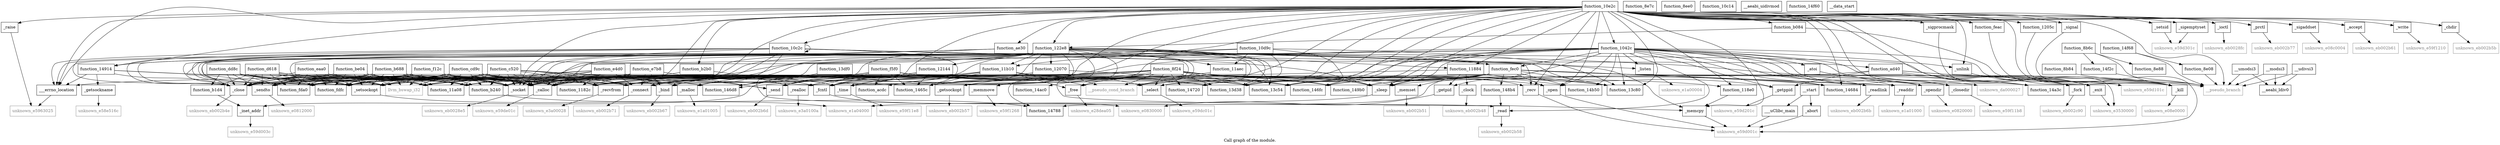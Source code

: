 digraph "Call graph of the module." {
  label="Call graph of the module.";
  node [shape=record];

  Node__sendto [label="{_sendto}"];
  Node_function_b2b0 [label="{function_b2b0}"];
  Node__realloc [label="{_realloc}"];
  Node__listen [label="{_listen}"];
  Node_function_11884 [label="{function_11884}"];
  Node_function_feac [label="{function_feac}"];
  Node_function_b688 [label="{function_b688}"];
  Node_function_10e2c [label="{function_10e2c}"];
  Node__getsockname [label="{_getsockname}"];
  Node_function_f5f0 [label="{function_f5f0}"];
  Node_function_ad40 [label="{function_ad40}"];
  Node__fork [label="{_fork}"];
  Node____uClibc_main [label="{___uClibc_main}"];
  Node__memset [label="{_memset}"];
  Node_function_be04 [label="{function_be04}"];
  Node_function_8e08 [label="{function_8e08}"];
  Node_function_8e7c [label="{function_8e7c}"];
  Node_function_c520 [label="{function_c520}"];
  Node_function_1182c [label="{function_1182c}"];
  Node_function_fda0 [label="{function_fda0}"];
  Node_function_ae30 [label="{function_ae30}"];
  Node__getppid [label="{_getppid}"];
  Node_function_fec0 [label="{function_fec0}"];
  Node__sigprocmask [label="{_sigprocmask}"];
  Node_function_acdc [label="{function_acdc}"];
  Node_function_cd9c [label="{function_cd9c}"];
  Node_function_8e88 [label="{function_8e88}"];
  Node_function_fdfc [label="{function_fdfc}"];
  Node_function_b084 [label="{function_b084}"];
  Node_function_d618 [label="{function_d618}"];
  Node__time [label="{_time}"];
  Node__opendir [label="{_opendir}"];
  Node_function_dd8c [label="{function_dd8c}"];
  Node_function_8ee0 [label="{function_8ee0}"];
  Node__getsockopt [label="{_getsockopt}"];
  Node____errno_location [label="{___errno_location}"];
  Node__exit [label="{_exit}"];
  Node_function_e4d0 [label="{function_e4d0}"];
  Node__atoi [label="{_atoi}"];
  Node__open [label="{_open}"];
  Node_function_b1d4 [label="{function_b1d4}"];
  Node_function_1042c [label="{function_1042c}"];
  Node__clock [label="{_clock}"];
  Node__setsid [label="{_setsid}"];
  Node___start [label="{__start}"];
  Node__closedir [label="{_closedir}"];
  Node__fcntl [label="{_fcntl}"];
  Node_function_e7b8 [label="{function_e7b8}"];
  Node_function_10c14 [label="{function_10c14}"];
  Node__close [label="{_close}"];
  Node_function_eaa0 [label="{function_eaa0}"];
  Node_function_8f24 [label="{function_8f24}"];
  Node__raise [label="{_raise}"];
  Node_function_10c2c [label="{function_10c2c}"];
  Node_function_118e0 [label="{function_118e0}"];
  Node_function_f12c [label="{function_f12c}"];
  Node_function_b240 [label="{function_b240}"];
  Node_function_10d9c [label="{function_10d9c}"];
  Node__free [label="{_free}"];
  Node_function_1205c [label="{function_1205c}"];
  Node_function_12070 [label="{function_12070}"];
  Node_function_12144 [label="{function_12144}"];
  Node_function_122e8 [label="{function_122e8}"];
  Node_function_13c54 [label="{function_13c54}"];
  Node_function_146d8 [label="{function_146d8}"];
  Node_function_146fc [label="{function_146fc}"];
  Node_function_14720 [label="{function_14720}"];
  Node_function_14788 [label="{function_14788}"];
  Node_function_148b4 [label="{function_148b4}"];
  Node_function_14914 [label="{function_14914}"];
  Node_function_149b0 [label="{function_149b0}"];
  Node_function_14a3c [label="{function_14a3c}"];
  Node_function_14ac0 [label="{function_14ac0}"];
  Node_unknown_e59dc01c [color="gray50", fontcolor="gray50", label="{unknown_e59dc01c}"];
  Node_unknown_e1a01000 [color="gray50", fontcolor="gray50", label="{unknown_e1a01000}"];
  Node_unknown_e08c0004 [color="gray50", fontcolor="gray50", label="{unknown_e08c0004}"];
  Node_unknown_eb002b6d [color="gray50", fontcolor="gray50", label="{unknown_eb002b6d}"];
  Node_unknown_eb002b61 [color="gray50", fontcolor="gray50", label="{unknown_eb002b61}"];
  Node_unknown_e59de01c [color="gray50", fontcolor="gray50", label="{unknown_e59de01c}"];
  Node_unknown_e59f1210 [color="gray50", fontcolor="gray50", label="{unknown_e59f1210}"];
  Node_unknown_e08e0000 [color="gray50", fontcolor="gray50", label="{unknown_e08e0000}"];
  Node_unknown_eb002b67 [color="gray50", fontcolor="gray50", label="{unknown_eb002b67}"];
  Node_unknown_e59d003c [color="gray50", fontcolor="gray50", label="{unknown_e59d003c}"];
  Node_unknown_eb002b5b [color="gray50", fontcolor="gray50", label="{unknown_eb002b5b}"];
  Node_unknown_eb002b58 [color="gray50", fontcolor="gray50", label="{unknown_eb002b58}"];
  Node_unknown_e59d101c [color="gray50", fontcolor="gray50", label="{unknown_e59d101c}"];
  Node_unknown_e0812000 [color="gray50", fontcolor="gray50", label="{unknown_e0812000}"];
  Node_unknown_e3a0100a [color="gray50", fontcolor="gray50", label="{unknown_e3a0100a}"];
  Node_unknown_e1a00004 [color="gray50", fontcolor="gray50", label="{unknown_e1a00004}"];
  Node_unknown_eb002c90 [color="gray50", fontcolor="gray50", label="{unknown_eb002c90}"];
  Node_unknown_eb002b51 [color="gray50", fontcolor="gray50", label="{unknown_eb002b51}"];
  Node_unknown_e59d201c [color="gray50", fontcolor="gray50", label="{unknown_e59d201c}"];
  Node_unknown_e59f11e8 [color="gray50", fontcolor="gray50", label="{unknown_e59f11e8}"];
  Node_unknown_e0820000 [color="gray50", fontcolor="gray50", label="{unknown_e0820000}"];
  Node_unknown_eb002b57 [color="gray50", fontcolor="gray50", label="{unknown_eb002b57}"];
  Node_unknown_e5963025 [color="gray50", fontcolor="gray50", label="{unknown_e5963025}"];
  Node_unknown_e3530000 [color="gray50", fontcolor="gray50", label="{unknown_e3530000}"];
  Node_unknown_da000027 [color="gray50", fontcolor="gray50", label="{unknown_da000027}"];
  Node_unknown_eb002b48 [color="gray50", fontcolor="gray50", label="{unknown_eb002b48}"];
  Node_unknown_e59f11b8 [color="gray50", fontcolor="gray50", label="{unknown_e59f11b8}"];
  Node_unknown_eb002b4e [color="gray50", fontcolor="gray50", label="{unknown_eb002b4e}"];
  Node_unknown_e28dea05 [color="gray50", fontcolor="gray50", label="{unknown_e28dea05}"];
  Node_unknown_e58e516c [color="gray50", fontcolor="gray50", label="{unknown_e58e516c}"];
  Node_llvm_bswap_i32 [color="gray50", fontcolor="gray50", label="{llvm_bswap_i32}"];
  Node_function_14b50 [label="{function_14b50}"];
  Node___udivsi3 [label="{__udivsi3}"];
  Node___aeabi_uidivmod [label="{__aeabi_uidivmod}"];
  Node___umodsi3 [label="{__umodsi3}"];
  Node___modsi3 [label="{__modsi3}"];
  Node___aeabi_ldiv0 [label="{__aeabi_ldiv0}"];
  Node_function_14f2c [label="{function_14f2c}"];
  Node_function_14f60 [label="{function_14f60}"];
  Node_function_14f68 [label="{function_14f68}"];
  Node___data_start [label="{__data_start}"];
  Node_unknown_e59d001c [color="gray50", fontcolor="gray50", label="{unknown_e59d001c}"];
  Node_unknown_eb0028fc [color="gray50", fontcolor="gray50", label="{unknown_eb0028fc}"];
  Node_unknown_eb002b71 [color="gray50", fontcolor="gray50", label="{unknown_eb002b71}"];
  Node_unknown_e59d301c [color="gray50", fontcolor="gray50", label="{unknown_e59d301c}"];
  Node_unknown_e59f1268 [color="gray50", fontcolor="gray50", label="{unknown_e59f1268}"];
  Node_unknown_eb002b6b [color="gray50", fontcolor="gray50", label="{unknown_eb002b6b}"];
  Node_unknown_e1a01005 [color="gray50", fontcolor="gray50", label="{unknown_e1a01005}"];
  Node_unknown_e1a04000 [color="gray50", fontcolor="gray50", label="{unknown_e1a04000}"];
  Node_unknown_e3a00028 [color="gray50", fontcolor="gray50", label="{unknown_e3a00028}"];
  Node_unknown_eb0028e5 [color="gray50", fontcolor="gray50", label="{unknown_eb0028e5}"];
  Node_function_13c80 [label="{function_13c80}"];
  Node_function_13d38 [label="{function_13d38}"];
  Node_function_13df0 [label="{function_13df0}"];
  Node_function_1465c [label="{function_1465c}"];
  Node_function_14684 [label="{function_14684}"];
  Node_unknown_e0830000 [color="gray50", fontcolor="gray50", label="{unknown_e0830000}"];
  Node_unknown_eb002b77 [color="gray50", fontcolor="gray50", label="{unknown_eb002b77}"];
  Node_function_11a08 [label="{function_11a08}"];
  Node_function_11aec [label="{function_11aec}"];
  Node_function_11b10 [label="{function_11b10}"];
  Node___pseudo_branch [color="gray50", fontcolor="gray50", label="{__pseudo_branch}"];
  Node___pseudo_cond_branch [color="gray50", fontcolor="gray50", label="{__pseudo_cond_branch}"];
  Node_function_8b6c [label="{function_8b6c}"];
  Node_function_8b84 [label="{function_8b84}"];
  Node__ioctl [label="{_ioctl}"];
  Node__recv [label="{_recv}"];
  Node__connect [label="{_connect}"];
  Node__sigemptyset [label="{_sigemptyset}"];
  Node__memmove [label="{_memmove}"];
  Node__getpid [label="{_getpid}"];
  Node__prctl [label="{_prctl}"];
  Node__memcpy [label="{_memcpy}"];
  Node__readlink [label="{_readlink}"];
  Node__malloc [label="{_malloc}"];
  Node__sleep [label="{_sleep}"];
  Node__recvfrom [label="{_recvfrom}"];
  Node__socket [label="{_socket}"];
  Node__select [label="{_select}"];
  Node__readdir [label="{_readdir}"];
  Node__sigaddset [label="{_sigaddset}"];
  Node__send [label="{_send}"];
  Node__abort [label="{_abort}"];
  Node__accept [label="{_accept}"];
  Node__calloc [label="{_calloc}"];
  Node__write [label="{_write}"];
  Node__kill [label="{_kill}"];
  Node__bind [label="{_bind}"];
  Node__inet_addr [label="{_inet_addr}"];
  Node__chdir [label="{_chdir}"];
  Node__setsockopt [label="{_setsockopt}"];
  Node__signal [label="{_signal}"];
  Node__read [label="{_read}"];
  Node__unlink [label="{_unlink}"];
  Node__sendto -> Node_unknown_e0812000;
  Node_function_b2b0 -> Node__realloc;
  Node_function_b2b0 -> Node__calloc;
  Node__realloc -> Node_unknown_e3a0100a;
  Node__listen -> Node_unknown_e1a00004;
  Node_function_11884 -> Node__getppid;
  Node_function_11884 -> Node__time;
  Node_function_11884 -> Node__clock;
  Node_function_11884 -> Node__getpid;
  Node_function_feac -> Node__kill;
  Node_function_b688 -> Node__sendto;
  Node_function_b688 -> Node_function_1182c;
  Node_function_b688 -> Node_function_fda0;
  Node_function_b688 -> Node_function_fdfc;
  Node_function_b688 -> Node__close;
  Node_function_b688 -> Node_function_b240;
  Node_function_b688 -> Node_function_146d8;
  Node_function_b688 -> Node_llvm_bswap_i32;
  Node_function_b688 -> Node_function_11a08;
  Node_function_b688 -> Node__socket;
  Node_function_b688 -> Node__calloc;
  Node_function_b688 -> Node__setsockopt;
  Node_function_10e2c -> Node_function_b2b0;
  Node_function_10e2c -> Node_function_11884;
  Node_function_10e2c -> Node_function_feac;
  Node_function_10e2c -> Node__fork;
  Node_function_10e2c -> Node_function_1182c;
  Node_function_10e2c -> Node_function_ae30;
  Node_function_10e2c -> Node__sigprocmask;
  Node_function_10e2c -> Node_function_b084;
  Node_function_10e2c -> Node__getsockopt;
  Node_function_10e2c -> Node____errno_location;
  Node_function_10e2c -> Node__exit;
  Node_function_10e2c -> Node__open;
  Node_function_10e2c -> Node_function_1042c;
  Node_function_10e2c -> Node__setsid;
  Node_function_10e2c -> Node__fcntl;
  Node_function_10e2c -> Node__close;
  Node_function_10e2c -> Node__raise;
  Node_function_10e2c -> Node_function_10c2c;
  Node_function_10e2c -> Node_function_118e0;
  Node_function_10e2c -> Node_function_1205c;
  Node_function_10e2c -> Node_function_122e8;
  Node_function_10e2c -> Node_function_13c54;
  Node_function_10e2c -> Node_function_146fc;
  Node_function_10e2c -> Node_function_14914;
  Node_function_10e2c -> Node_function_14a3c;
  Node_function_10e2c -> Node_function_13c80;
  Node_function_10e2c -> Node_function_13d38;
  Node_function_10e2c -> Node_function_1465c;
  Node_function_10e2c -> Node_function_14684;
  Node_function_10e2c -> Node___pseudo_branch;
  Node_function_10e2c -> Node___pseudo_cond_branch;
  Node_function_10e2c -> Node__ioctl;
  Node_function_10e2c -> Node__recv;
  Node_function_10e2c -> Node__connect;
  Node_function_10e2c -> Node__sigemptyset;
  Node_function_10e2c -> Node__prctl;
  Node_function_10e2c -> Node__memcpy;
  Node_function_10e2c -> Node__sleep;
  Node_function_10e2c -> Node__socket;
  Node_function_10e2c -> Node__select;
  Node_function_10e2c -> Node__sigaddset;
  Node_function_10e2c -> Node__send;
  Node_function_10e2c -> Node__accept;
  Node_function_10e2c -> Node__write;
  Node_function_10e2c -> Node__kill;
  Node_function_10e2c -> Node__chdir;
  Node_function_10e2c -> Node__signal;
  Node_function_10e2c -> Node__unlink;
  Node__getsockname -> Node_unknown_e58e516c;
  Node_function_f5f0 -> Node__sendto;
  Node_function_f5f0 -> Node_function_1182c;
  Node_function_f5f0 -> Node_function_fda0;
  Node_function_f5f0 -> Node_function_acdc;
  Node_function_f5f0 -> Node_function_fdfc;
  Node_function_f5f0 -> Node__open;
  Node_function_f5f0 -> Node__close;
  Node_function_f5f0 -> Node_function_118e0;
  Node_function_f5f0 -> Node_function_b240;
  Node_function_f5f0 -> Node_function_13c54;
  Node_function_f5f0 -> Node_function_146d8;
  Node_function_f5f0 -> Node_function_149b0;
  Node_function_f5f0 -> Node_function_13c80;
  Node_function_f5f0 -> Node_function_13d38;
  Node_function_f5f0 -> Node_function_1465c;
  Node_function_f5f0 -> Node__socket;
  Node_function_f5f0 -> Node__calloc;
  Node_function_f5f0 -> Node__inet_addr;
  Node_function_f5f0 -> Node__setsockopt;
  Node_function_f5f0 -> Node__read;
  Node_function_ad40 -> Node__fork;
  Node_function_ad40 -> Node__getppid;
  Node_function_ad40 -> Node__exit;
  Node_function_ad40 -> Node___pseudo_branch;
  Node_function_ad40 -> Node__sleep;
  Node_function_ad40 -> Node__kill;
  Node__fork -> Node_unknown_eb002c90;
  Node____uClibc_main -> Node_unknown_e59d001c;
  Node__memset -> Node_unknown_eb002b51;
  Node_function_be04 -> Node__sendto;
  Node_function_be04 -> Node_function_1182c;
  Node_function_be04 -> Node_function_fda0;
  Node_function_be04 -> Node_function_fdfc;
  Node_function_be04 -> Node__close;
  Node_function_be04 -> Node_function_b240;
  Node_function_be04 -> Node_llvm_bswap_i32;
  Node_function_be04 -> Node_function_11a08;
  Node_function_be04 -> Node__socket;
  Node_function_be04 -> Node__calloc;
  Node_function_be04 -> Node__setsockopt;
  Node_function_8e08 -> Node___pseudo_branch;
  Node_function_c520 -> Node__sendto;
  Node_function_c520 -> Node_function_1182c;
  Node_function_c520 -> Node_function_fda0;
  Node_function_c520 -> Node_function_fdfc;
  Node_function_c520 -> Node__time;
  Node_function_c520 -> Node__fcntl;
  Node_function_c520 -> Node__close;
  Node_function_c520 -> Node_function_b240;
  Node_function_c520 -> Node_llvm_bswap_i32;
  Node_function_c520 -> Node_function_11a08;
  Node_function_c520 -> Node__connect;
  Node_function_c520 -> Node__malloc;
  Node_function_c520 -> Node__recvfrom;
  Node_function_c520 -> Node__socket;
  Node_function_c520 -> Node__calloc;
  Node_function_c520 -> Node__setsockopt;
  Node_function_ae30 -> Node_function_ad40;
  Node_function_ae30 -> Node____errno_location;
  Node_function_ae30 -> Node__free;
  Node_function_ae30 -> Node_function_146d8;
  Node_function_ae30 -> Node___pseudo_cond_branch;
  Node_function_ae30 -> Node__calloc;
  Node__getppid -> Node_unknown_e59d201c;
  Node_function_fec0 -> Node__memset;
  Node_function_fec0 -> Node__opendir;
  Node_function_fec0 -> Node__open;
  Node_function_fec0 -> Node__closedir;
  Node_function_fec0 -> Node__close;
  Node_function_fec0 -> Node_function_13c54;
  Node_function_fec0 -> Node_function_146fc;
  Node_function_fec0 -> Node_function_14788;
  Node_function_fec0 -> Node_function_148b4;
  Node_function_fec0 -> Node_function_149b0;
  Node_function_fec0 -> Node_function_14b50;
  Node_function_fec0 -> Node_function_13c80;
  Node_function_fec0 -> Node_function_13d38;
  Node_function_fec0 -> Node_function_1465c;
  Node_function_fec0 -> Node_function_14684;
  Node_function_fec0 -> Node__readlink;
  Node_function_fec0 -> Node__sleep;
  Node_function_fec0 -> Node__readdir;
  Node_function_fec0 -> Node__kill;
  Node__sigprocmask -> Node_unknown_e3530000;
  Node_function_cd9c -> Node__sendto;
  Node_function_cd9c -> Node_function_1182c;
  Node_function_cd9c -> Node_function_fda0;
  Node_function_cd9c -> Node_function_fdfc;
  Node_function_cd9c -> Node__time;
  Node_function_cd9c -> Node__fcntl;
  Node_function_cd9c -> Node__close;
  Node_function_cd9c -> Node_function_b240;
  Node_function_cd9c -> Node_llvm_bswap_i32;
  Node_function_cd9c -> Node_function_11a08;
  Node_function_cd9c -> Node__connect;
  Node_function_cd9c -> Node__malloc;
  Node_function_cd9c -> Node__recvfrom;
  Node_function_cd9c -> Node__socket;
  Node_function_cd9c -> Node__calloc;
  Node_function_cd9c -> Node__setsockopt;
  Node_function_b084 -> Node_function_122e8;
  Node_function_b084 -> Node__kill;
  Node_function_d618 -> Node__sendto;
  Node_function_d618 -> Node_function_1182c;
  Node_function_d618 -> Node_function_fda0;
  Node_function_d618 -> Node_function_fdfc;
  Node_function_d618 -> Node_function_b1d4;
  Node_function_d618 -> Node__close;
  Node_function_d618 -> Node_function_b240;
  Node_function_d618 -> Node_llvm_bswap_i32;
  Node_function_d618 -> Node_function_11a08;
  Node_function_d618 -> Node__socket;
  Node_function_d618 -> Node__calloc;
  Node_function_d618 -> Node__setsockopt;
  Node__time -> Node_unknown_e59f11e8;
  Node__opendir -> Node_unknown_e0820000;
  Node_function_dd8c -> Node__sendto;
  Node_function_dd8c -> Node_function_1182c;
  Node_function_dd8c -> Node_function_fda0;
  Node_function_dd8c -> Node_function_fdfc;
  Node_function_dd8c -> Node_function_b1d4;
  Node_function_dd8c -> Node__close;
  Node_function_dd8c -> Node_function_b240;
  Node_function_dd8c -> Node_llvm_bswap_i32;
  Node_function_dd8c -> Node__socket;
  Node_function_dd8c -> Node__calloc;
  Node_function_dd8c -> Node__setsockopt;
  Node__getsockopt -> Node_unknown_eb002b57;
  Node____errno_location -> Node_unknown_e5963025;
  Node__exit -> Node_unknown_e3530000;
  Node_function_e4d0 -> Node_function_1182c;
  Node_function_e4d0 -> Node_function_b240;
  Node_function_e4d0 -> Node_llvm_bswap_i32;
  Node_function_e4d0 -> Node_function_11a08;
  Node_function_e4d0 -> Node__connect;
  Node_function_e4d0 -> Node__socket;
  Node_function_e4d0 -> Node__send;
  Node_function_e4d0 -> Node__calloc;
  Node_function_e4d0 -> Node__bind;
  Node__atoi -> Node_unknown_da000027;
  Node__open -> Node_unknown_e59d001c;
  Node_function_b1d4 -> Node__inet_addr;
  Node_function_1042c -> Node__listen;
  Node_function_1042c -> Node__fork;
  Node_function_1042c -> Node__getppid;
  Node_function_1042c -> Node_function_fec0;
  Node_function_1042c -> Node__time;
  Node_function_1042c -> Node__opendir;
  Node_function_1042c -> Node__atoi;
  Node_function_1042c -> Node__open;
  Node_function_1042c -> Node__closedir;
  Node_function_1042c -> Node__close;
  Node_function_1042c -> Node_function_13c54;
  Node_function_1042c -> Node_function_146fc;
  Node_function_1042c -> Node_function_149b0;
  Node_function_1042c -> Node_function_14a3c;
  Node_function_1042c -> Node_function_14b50;
  Node_function_1042c -> Node_function_13c80;
  Node_function_1042c -> Node_function_13d38;
  Node_function_1042c -> Node_function_14684;
  Node_function_1042c -> Node__getpid;
  Node_function_1042c -> Node__readlink;
  Node_function_1042c -> Node__malloc;
  Node_function_1042c -> Node__sleep;
  Node_function_1042c -> Node__socket;
  Node_function_1042c -> Node__readdir;
  Node_function_1042c -> Node__kill;
  Node_function_1042c -> Node__bind;
  Node_function_1042c -> Node__read;
  Node_function_1042c -> Node__unlink;
  Node__clock -> Node_unknown_eb002b48;
  Node__setsid -> Node_unknown_e59d301c;
  Node___start -> Node____uClibc_main;
  Node___start -> Node__abort;
  Node__closedir -> Node_unknown_e59f11b8;
  Node__fcntl -> Node_unknown_e0830000;
  Node_function_e7b8 -> Node_function_1182c;
  Node_function_e7b8 -> Node_function_b240;
  Node_function_e7b8 -> Node_llvm_bswap_i32;
  Node_function_e7b8 -> Node_function_11a08;
  Node_function_e7b8 -> Node__connect;
  Node_function_e7b8 -> Node__socket;
  Node_function_e7b8 -> Node__send;
  Node_function_e7b8 -> Node__calloc;
  Node_function_e7b8 -> Node__bind;
  Node__close -> Node_unknown_eb002b4e;
  Node_function_eaa0 -> Node__sendto;
  Node_function_eaa0 -> Node_function_1182c;
  Node_function_eaa0 -> Node_function_fda0;
  Node_function_eaa0 -> Node_function_fdfc;
  Node_function_eaa0 -> Node__close;
  Node_function_eaa0 -> Node_function_b240;
  Node_function_eaa0 -> Node_llvm_bswap_i32;
  Node_function_eaa0 -> Node_function_11a08;
  Node_function_eaa0 -> Node__socket;
  Node_function_eaa0 -> Node__calloc;
  Node_function_eaa0 -> Node__setsockopt;
  Node_function_8f24 -> Node__memset;
  Node_function_8f24 -> Node_function_1182c;
  Node_function_8f24 -> Node_function_acdc;
  Node_function_8f24 -> Node__time;
  Node_function_8f24 -> Node__getsockopt;
  Node_function_8f24 -> Node____errno_location;
  Node_function_8f24 -> Node__fcntl;
  Node_function_8f24 -> Node__close;
  Node_function_8f24 -> Node_function_b240;
  Node_function_8f24 -> Node_function_13c54;
  Node_function_8f24 -> Node_function_146fc;
  Node_function_8f24 -> Node_function_14720;
  Node_function_8f24 -> Node_function_14788;
  Node_function_8f24 -> Node_function_149b0;
  Node_function_8f24 -> Node_function_14a3c;
  Node_function_8f24 -> Node_function_14ac0;
  Node_function_8f24 -> Node_llvm_bswap_i32;
  Node_function_8f24 -> Node_function_14b50;
  Node_function_8f24 -> Node_function_13c80;
  Node_function_8f24 -> Node_function_13d38;
  Node_function_8f24 -> Node_function_1465c;
  Node_function_8f24 -> Node_function_14684;
  Node_function_8f24 -> Node___pseudo_cond_branch;
  Node_function_8f24 -> Node__recv;
  Node_function_8f24 -> Node__connect;
  Node_function_8f24 -> Node__memmove;
  Node_function_8f24 -> Node__memcpy;
  Node_function_8f24 -> Node__sleep;
  Node_function_8f24 -> Node__socket;
  Node_function_8f24 -> Node__select;
  Node_function_8f24 -> Node__send;
  Node_function_8f24 -> Node__calloc;
  Node_function_8f24 -> Node__setsockopt;
  Node__raise -> Node_unknown_e5963025;
  Node_function_10c2c -> Node__listen;
  Node_function_10c2c -> Node_function_fec0;
  Node_function_10c2c -> Node____errno_location;
  Node_function_10c2c -> Node__fcntl;
  Node_function_10c2c -> Node__close;
  Node_function_10c2c -> Node_function_10c2c;
  Node_function_10c2c -> Node__connect;
  Node_function_10c2c -> Node__sleep;
  Node_function_10c2c -> Node__socket;
  Node_function_10c2c -> Node__bind;
  Node_function_10c2c -> Node__setsockopt;
  Node_function_118e0 -> Node__memcpy;
  Node_function_f12c -> Node__sendto;
  Node_function_f12c -> Node_function_1182c;
  Node_function_f12c -> Node_function_fda0;
  Node_function_f12c -> Node_function_fdfc;
  Node_function_f12c -> Node__close;
  Node_function_f12c -> Node_function_b240;
  Node_function_f12c -> Node_function_13c54;
  Node_function_f12c -> Node_function_146d8;
  Node_function_f12c -> Node_llvm_bswap_i32;
  Node_function_f12c -> Node_function_13d38;
  Node_function_f12c -> Node__socket;
  Node_function_f12c -> Node__calloc;
  Node_function_f12c -> Node__setsockopt;
  Node_function_b240 -> Node_function_14788;
  Node_function_10d9c -> Node_function_1182c;
  Node_function_10d9c -> Node_function_13c54;
  Node_function_10d9c -> Node_function_13c80;
  Node_function_10d9c -> Node_function_13d38;
  Node_function_10d9c -> Node_function_11aec;
  Node_function_10d9c -> Node_function_11b10;
  Node__free -> Node_unknown_e28dea05;
  Node_function_1205c -> Node__kill;
  Node_function_12070 -> Node__fcntl;
  Node_function_12070 -> Node_function_146fc;
  Node_function_12070 -> Node___pseudo_cond_branch;
  Node_function_12070 -> Node__connect;
  Node_function_12070 -> Node__socket;
  Node_function_12144 -> Node__realloc;
  Node_function_12144 -> Node_function_146d8;
  Node_function_12144 -> Node_function_1465c;
  Node_function_12144 -> Node__malloc;
  Node_function_122e8 -> Node__sendto;
  Node_function_122e8 -> Node_function_11884;
  Node_function_122e8 -> Node__fork;
  Node_function_122e8 -> Node_function_1182c;
  Node_function_122e8 -> Node_function_fda0;
  Node_function_122e8 -> Node_function_fdfc;
  Node_function_122e8 -> Node__time;
  Node_function_122e8 -> Node__getsockopt;
  Node_function_122e8 -> Node____errno_location;
  Node_function_122e8 -> Node__exit;
  Node_function_122e8 -> Node__fcntl;
  Node_function_122e8 -> Node__close;
  Node_function_122e8 -> Node_function_12070;
  Node_function_122e8 -> Node_function_12144;
  Node_function_122e8 -> Node_function_13c54;
  Node_function_122e8 -> Node_function_14720;
  Node_function_122e8 -> Node_function_14914;
  Node_function_122e8 -> Node_llvm_bswap_i32;
  Node_function_122e8 -> Node_function_13c80;
  Node_function_122e8 -> Node_function_13d38;
  Node_function_122e8 -> Node_function_11aec;
  Node_function_122e8 -> Node_function_11b10;
  Node_function_122e8 -> Node__recv;
  Node_function_122e8 -> Node__connect;
  Node_function_122e8 -> Node__memmove;
  Node_function_122e8 -> Node__memcpy;
  Node_function_122e8 -> Node__recvfrom;
  Node_function_122e8 -> Node__socket;
  Node_function_122e8 -> Node__select;
  Node_function_122e8 -> Node__send;
  Node_function_122e8 -> Node__calloc;
  Node_function_122e8 -> Node__setsockopt;
  Node_function_148b4 -> Node__read;
  Node_function_14914 -> Node__getsockname;
  Node_function_14914 -> Node____errno_location;
  Node_function_14914 -> Node__close;
  Node_function_14914 -> Node__connect;
  Node_function_14914 -> Node__socket;
  Node___udivsi3 -> Node___aeabi_ldiv0;
  Node___udivsi3 -> Node___pseudo_branch;
  Node___umodsi3 -> Node___aeabi_ldiv0;
  Node___umodsi3 -> Node___pseudo_branch;
  Node___modsi3 -> Node___aeabi_ldiv0;
  Node___modsi3 -> Node___pseudo_branch;
  Node_function_14f2c -> Node___pseudo_branch;
  Node_function_14f68 -> Node_function_8e08;
  Node_function_14f68 -> Node___pseudo_branch;
  Node_function_13df0 -> Node_function_146d8;
  Node_function_13df0 -> Node__malloc;
  Node_function_11aec -> Node__free;
  Node_function_11aec -> Node___pseudo_cond_branch;
  Node_function_11b10 -> Node__realloc;
  Node_function_11b10 -> Node_function_1182c;
  Node_function_11b10 -> Node__fcntl;
  Node_function_11b10 -> Node__close;
  Node_function_11b10 -> Node__free;
  Node_function_11b10 -> Node_function_146fc;
  Node_function_11b10 -> Node_function_1465c;
  Node_function_11b10 -> Node___pseudo_cond_branch;
  Node_function_11b10 -> Node__connect;
  Node_function_11b10 -> Node__sleep;
  Node_function_11b10 -> Node__recvfrom;
  Node_function_11b10 -> Node__socket;
  Node_function_11b10 -> Node__select;
  Node_function_11b10 -> Node__send;
  Node_function_11b10 -> Node__calloc;
  Node_function_8b6c -> Node_function_8e88;
  Node_function_8b6c -> Node_function_14f2c;
  Node_function_8b6c -> Node___pseudo_branch;
  Node_function_8b84 -> Node___pseudo_branch;
  Node__ioctl -> Node_unknown_eb0028fc;
  Node__recv -> Node_unknown_e59d001c;
  Node__connect -> Node_unknown_eb002b71;
  Node__sigemptyset -> Node_unknown_e59d301c;
  Node__memmove -> Node_unknown_e59f1268;
  Node__getpid -> Node_unknown_e0830000;
  Node__prctl -> Node_unknown_eb002b77;
  Node__memcpy -> Node_unknown_e59d001c;
  Node__readlink -> Node_unknown_eb002b6b;
  Node__malloc -> Node_unknown_e1a01005;
  Node__sleep -> Node_unknown_e1a04000;
  Node__recvfrom -> Node_unknown_e3a00028;
  Node__socket -> Node_unknown_eb0028e5;
  Node__select -> Node_unknown_e59dc01c;
  Node__readdir -> Node_unknown_e1a01000;
  Node__sigaddset -> Node_unknown_e08c0004;
  Node__send -> Node_unknown_eb002b6d;
  Node__abort -> Node_unknown_e59d001c;
  Node__accept -> Node_unknown_eb002b61;
  Node__calloc -> Node_unknown_e59de01c;
  Node__write -> Node_unknown_e59f1210;
  Node__kill -> Node_unknown_e08e0000;
  Node__bind -> Node_unknown_eb002b67;
  Node__inet_addr -> Node_unknown_e59d003c;
  Node__chdir -> Node_unknown_eb002b5b;
  Node__setsockopt -> Node_unknown_e1a04000;
  Node__signal -> Node_unknown_e59d001c;
  Node__read -> Node_unknown_eb002b58;
  Node__unlink -> Node_unknown_e59d101c;
}
